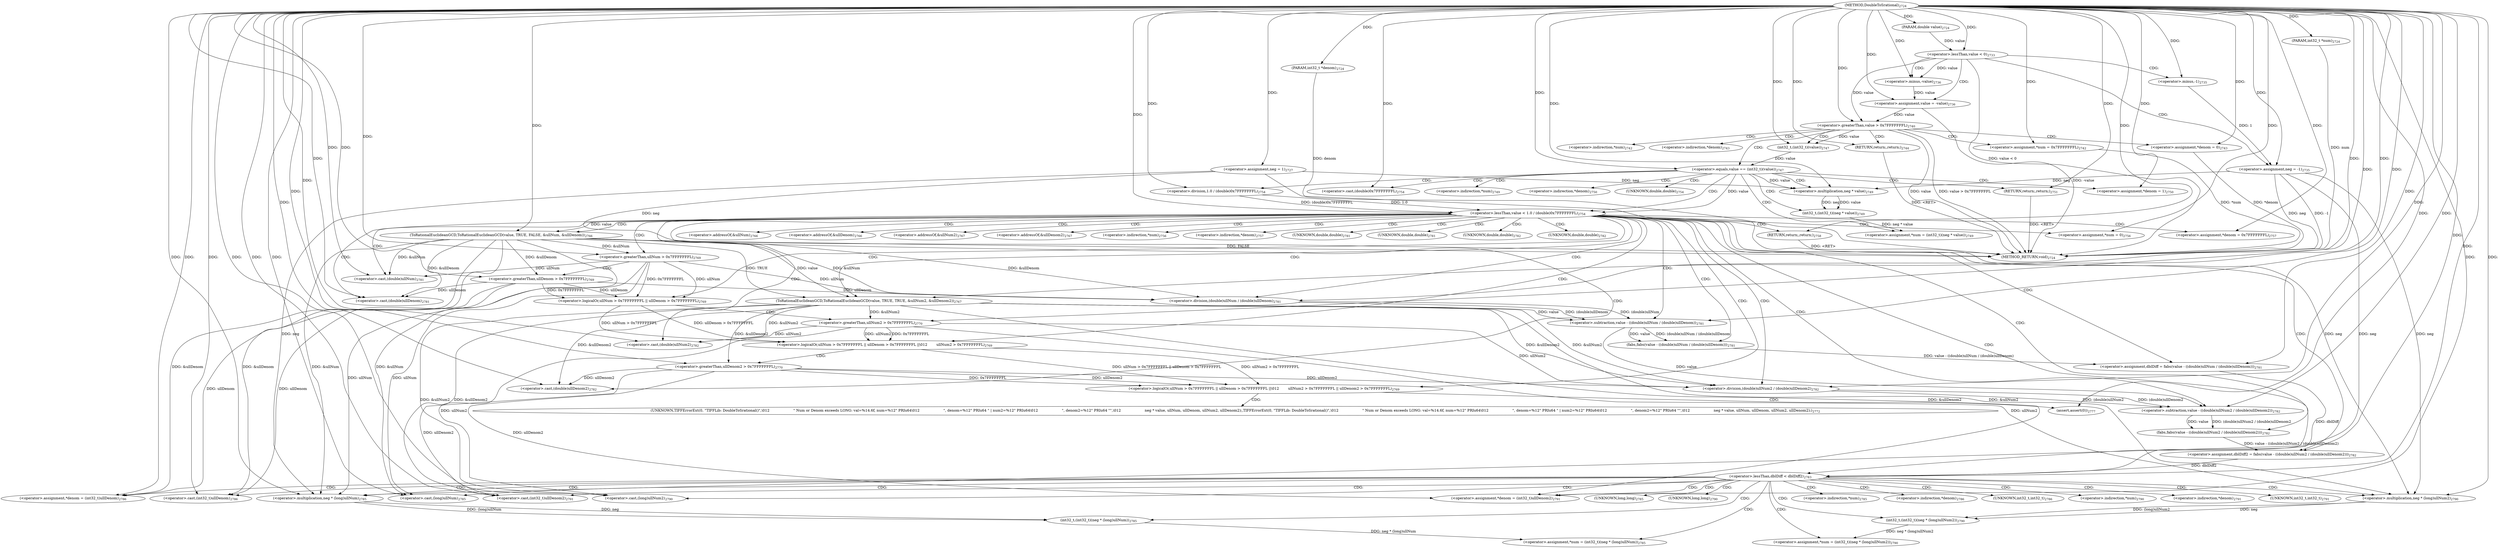 digraph "DoubleToSrational" {  
"71311" [label = <(METHOD,DoubleToSrational)<SUB>2724</SUB>> ]
"71486" [label = <(METHOD_RETURN,void)<SUB>2724</SUB>> ]
"71312" [label = <(PARAM,double value)<SUB>2724</SUB>> ]
"71313" [label = <(PARAM,int32_t *num)<SUB>2724</SUB>> ]
"71314" [label = <(PARAM,int32_t *denom)<SUB>2724</SUB>> ]
"71317" [label = <(&lt;operator&gt;.assignment,neg = 1)<SUB>2727</SUB>> ]
"71389" [label = <(ToRationalEuclideanGCD,ToRationalEuclideanGCD(value, TRUE, FALSE, &amp;ullNum, &amp;ullDenom))<SUB>2766</SUB>> ]
"71397" [label = <(ToRationalEuclideanGCD,ToRationalEuclideanGCD(value, TRUE, TRUE, &amp;ullNum2, &amp;ullDenom2))<SUB>2767</SUB>> ]
"71425" [label = <(&lt;operator&gt;.assignment,dblDiff = fabs(value - ((double)ullNum / (double)ullDenom)))<SUB>2781</SUB>> ]
"71437" [label = <(&lt;operator&gt;.assignment,dblDiff2 = fabs(value - ((double)ullNum2 / (double)ullDenom2)))<SUB>2782</SUB>> ]
"71327" [label = <(&lt;operator&gt;.lessThan,value &lt; 0)<SUB>2733</SUB>> ]
"71340" [label = <(&lt;operator&gt;.greaterThan,value &gt; 0x7FFFFFFFL)<SUB>2740</SUB>> ]
"71354" [label = <(&lt;operator&gt;.equals,value == (int32_t)(value))<SUB>2747</SUB>> ]
"71372" [label = <(&lt;operator&gt;.lessThan,value &lt; 1.0 / (double)0x7FFFFFFFL)<SUB>2754</SUB>> ]
"71406" [label = <(&lt;operator&gt;.logicalOr,ullNum &gt; 0x7FFFFFFFL || ullDenom &gt; 0x7FFFFFFFL ||\012        ullNum2 &gt; 0x7FFFFFFFL || ullDenom2 &gt; 0x7FFFFFFFL)<SUB>2769</SUB>> ]
"71450" [label = <(&lt;operator&gt;.lessThan,dblDiff &lt; dblDiff2)<SUB>2783</SUB>> ]
"71331" [label = <(&lt;operator&gt;.assignment,neg = -1)<SUB>2735</SUB>> ]
"71335" [label = <(&lt;operator&gt;.assignment,value = -value)<SUB>2736</SUB>> ]
"71344" [label = <(&lt;operator&gt;.assignment,*num = 0x7FFFFFFFL)<SUB>2742</SUB>> ]
"71348" [label = <(&lt;operator&gt;.assignment,*denom = 0)<SUB>2743</SUB>> ]
"71352" [label = <(RETURN,return;,return;)<SUB>2744</SUB>> ]
"71359" [label = <(&lt;operator&gt;.assignment,*num = (int32_t)(neg * value))<SUB>2749</SUB>> ]
"71366" [label = <(&lt;operator&gt;.assignment,*denom = 1)<SUB>2750</SUB>> ]
"71370" [label = <(RETURN,return;,return;)<SUB>2751</SUB>> ]
"71380" [label = <(&lt;operator&gt;.assignment,*num = 0)<SUB>2756</SUB>> ]
"71384" [label = <(&lt;operator&gt;.assignment,*denom = 0x7FFFFFFFL)<SUB>2757</SUB>> ]
"71388" [label = <(RETURN,return;,return;)<SUB>2758</SUB>> ]
"71423" [label = <(assert,assert(0))<SUB>2777</SUB>> ]
"71427" [label = <(fabs,fabs(value - ((double)ullNum / (double)ullDenom)))<SUB>2781</SUB>> ]
"71439" [label = <(fabs,fabs(value - ((double)ullNum2 / (double)ullDenom2)))<SUB>2782</SUB>> ]
"71454" [label = <(&lt;operator&gt;.assignment,*num = (int32_t)(neg * (long)ullNum))<SUB>2785</SUB>> ]
"71463" [label = <(&lt;operator&gt;.assignment,*denom = (int32_t)ullDenom)<SUB>2786</SUB>> ]
"71356" [label = <(int32_t,(int32_t)(value))<SUB>2747</SUB>> ]
"71374" [label = <(&lt;operator&gt;.division,1.0 / (double)0x7FFFFFFFL)<SUB>2754</SUB>> ]
"71407" [label = <(&lt;operator&gt;.logicalOr,ullNum &gt; 0x7FFFFFFFL || ullDenom &gt; 0x7FFFFFFFL ||\012        ullNum2 &gt; 0x7FFFFFFFL)<SUB>2769</SUB>> ]
"71418" [label = <(&lt;operator&gt;.greaterThan,ullDenom2 &gt; 0x7FFFFFFFL)<SUB>2770</SUB>> ]
"71428" [label = <(&lt;operator&gt;.subtraction,value - ((double)ullNum / (double)ullDenom))<SUB>2781</SUB>> ]
"71440" [label = <(&lt;operator&gt;.subtraction,value - ((double)ullNum2 / (double)ullDenom2))<SUB>2782</SUB>> ]
"71471" [label = <(&lt;operator&gt;.assignment,*num = (int32_t)(neg * (long)ullNum2))<SUB>2790</SUB>> ]
"71480" [label = <(&lt;operator&gt;.assignment,*denom = (int32_t)ullDenom2)<SUB>2791</SUB>> ]
"71333" [label = <(&lt;operator&gt;.minus,-1)<SUB>2735</SUB>> ]
"71337" [label = <(&lt;operator&gt;.minus,-value)<SUB>2736</SUB>> ]
"71362" [label = <(int32_t,(int32_t)(neg * value))<SUB>2749</SUB>> ]
"71376" [label = <(&lt;operator&gt;.cast,(double)0x7FFFFFFFL)<SUB>2754</SUB>> ]
"71408" [label = <(&lt;operator&gt;.logicalOr,ullNum &gt; 0x7FFFFFFFL || ullDenom &gt; 0x7FFFFFFFL)<SUB>2769</SUB>> ]
"71415" [label = <(&lt;operator&gt;.greaterThan,ullNum2 &gt; 0x7FFFFFFFL)<SUB>2770</SUB>> ]
"71430" [label = <(&lt;operator&gt;.division,(double)ullNum / (double)ullDenom)<SUB>2781</SUB>> ]
"71442" [label = <(&lt;operator&gt;.division,(double)ullNum2 / (double)ullDenom2)<SUB>2782</SUB>> ]
"71457" [label = <(int32_t,(int32_t)(neg * (long)ullNum))<SUB>2785</SUB>> ]
"71466" [label = <(&lt;operator&gt;.cast,(int32_t)ullDenom)<SUB>2786</SUB>> ]
"71363" [label = <(&lt;operator&gt;.multiplication,neg * value)<SUB>2749</SUB>> ]
"71409" [label = <(&lt;operator&gt;.greaterThan,ullNum &gt; 0x7FFFFFFFL)<SUB>2769</SUB>> ]
"71412" [label = <(&lt;operator&gt;.greaterThan,ullDenom &gt; 0x7FFFFFFFL)<SUB>2769</SUB>> ]
"71431" [label = <(&lt;operator&gt;.cast,(double)ullNum)<SUB>2781</SUB>> ]
"71434" [label = <(&lt;operator&gt;.cast,(double)ullDenom)<SUB>2781</SUB>> ]
"71443" [label = <(&lt;operator&gt;.cast,(double)ullNum2)<SUB>2782</SUB>> ]
"71446" [label = <(&lt;operator&gt;.cast,(double)ullDenom2)<SUB>2782</SUB>> ]
"71458" [label = <(&lt;operator&gt;.multiplication,neg * (long)ullNum)<SUB>2785</SUB>> ]
"71474" [label = <(int32_t,(int32_t)(neg * (long)ullNum2))<SUB>2790</SUB>> ]
"71483" [label = <(&lt;operator&gt;.cast,(int32_t)ullDenom2)<SUB>2791</SUB>> ]
"71460" [label = <(&lt;operator&gt;.cast,(long)ullNum)<SUB>2785</SUB>> ]
"71475" [label = <(&lt;operator&gt;.multiplication,neg * (long)ullNum2)<SUB>2790</SUB>> ]
"71477" [label = <(&lt;operator&gt;.cast,(long)ullNum2)<SUB>2790</SUB>> ]
"71393" [label = <(&lt;operator&gt;.addressOf,&amp;ullNum)<SUB>2766</SUB>> ]
"71395" [label = <(&lt;operator&gt;.addressOf,&amp;ullDenom)<SUB>2766</SUB>> ]
"71401" [label = <(&lt;operator&gt;.addressOf,&amp;ullNum2)<SUB>2767</SUB>> ]
"71403" [label = <(&lt;operator&gt;.addressOf,&amp;ullDenom2)<SUB>2767</SUB>> ]
"71422" [label = <(UNKNOWN,TIFFErrorExt(0, &quot;TIFFLib: DoubleToSrational()&quot;,\012                     &quot; Num or Denom exceeds LONG: val=%14.6f, num=%12&quot; PRIu64\012                     &quot;, denom=%12&quot; PRIu64 &quot; | num2=%12&quot; PRIu64\012                     &quot;, denom2=%12&quot; PRIu64 &quot;&quot;,\012                     neg * value, ullNum, ullDenom, ullNum2, ullDenom2);,TIFFErrorExt(0, &quot;TIFFLib: DoubleToSrational()&quot;,\012                     &quot; Num or Denom exceeds LONG: val=%14.6f, num=%12&quot; PRIu64\012                     &quot;, denom=%12&quot; PRIu64 &quot; | num2=%12&quot; PRIu64\012                     &quot;, denom2=%12&quot; PRIu64 &quot;&quot;,\012                     neg * value, ullNum, ullDenom, ullNum2, ullDenom2);)<SUB>2772</SUB>> ]
"71345" [label = <(&lt;operator&gt;.indirection,*num)<SUB>2742</SUB>> ]
"71349" [label = <(&lt;operator&gt;.indirection,*denom)<SUB>2743</SUB>> ]
"71360" [label = <(&lt;operator&gt;.indirection,*num)<SUB>2749</SUB>> ]
"71367" [label = <(&lt;operator&gt;.indirection,*denom)<SUB>2750</SUB>> ]
"71381" [label = <(&lt;operator&gt;.indirection,*num)<SUB>2756</SUB>> ]
"71385" [label = <(&lt;operator&gt;.indirection,*denom)<SUB>2757</SUB>> ]
"71455" [label = <(&lt;operator&gt;.indirection,*num)<SUB>2785</SUB>> ]
"71464" [label = <(&lt;operator&gt;.indirection,*denom)<SUB>2786</SUB>> ]
"71377" [label = <(UNKNOWN,double,double)<SUB>2754</SUB>> ]
"71467" [label = <(UNKNOWN,int32_t,int32_t)<SUB>2786</SUB>> ]
"71472" [label = <(&lt;operator&gt;.indirection,*num)<SUB>2790</SUB>> ]
"71481" [label = <(&lt;operator&gt;.indirection,*denom)<SUB>2791</SUB>> ]
"71432" [label = <(UNKNOWN,double,double)<SUB>2781</SUB>> ]
"71435" [label = <(UNKNOWN,double,double)<SUB>2781</SUB>> ]
"71444" [label = <(UNKNOWN,double,double)<SUB>2782</SUB>> ]
"71447" [label = <(UNKNOWN,double,double)<SUB>2782</SUB>> ]
"71484" [label = <(UNKNOWN,int32_t,int32_t)<SUB>2791</SUB>> ]
"71461" [label = <(UNKNOWN,long,long)<SUB>2785</SUB>> ]
"71478" [label = <(UNKNOWN,long,long)<SUB>2790</SUB>> ]
  "71352" -> "71486"  [ label = "DDG: &lt;RET&gt;"] 
  "71388" -> "71486"  [ label = "DDG: &lt;RET&gt;"] 
  "71370" -> "71486"  [ label = "DDG: &lt;RET&gt;"] 
  "71313" -> "71486"  [ label = "DDG: num"] 
  "71314" -> "71486"  [ label = "DDG: denom"] 
  "71317" -> "71486"  [ label = "DDG: neg"] 
  "71327" -> "71486"  [ label = "DDG: value &lt; 0"] 
  "71331" -> "71486"  [ label = "DDG: neg"] 
  "71331" -> "71486"  [ label = "DDG: -1"] 
  "71335" -> "71486"  [ label = "DDG: -value"] 
  "71340" -> "71486"  [ label = "DDG: value"] 
  "71340" -> "71486"  [ label = "DDG: value &gt; 0x7FFFFFFFL"] 
  "71344" -> "71486"  [ label = "DDG: *num"] 
  "71348" -> "71486"  [ label = "DDG: *denom"] 
  "71389" -> "71486"  [ label = "DDG: FALSE"] 
  "71311" -> "71312"  [ label = "DDG: "] 
  "71311" -> "71313"  [ label = "DDG: "] 
  "71311" -> "71314"  [ label = "DDG: "] 
  "71311" -> "71317"  [ label = "DDG: "] 
  "71427" -> "71425"  [ label = "DDG: value - ((double)ullNum / (double)ullDenom)"] 
  "71439" -> "71437"  [ label = "DDG: value - ((double)ullNum2 / (double)ullDenom2)"] 
  "71372" -> "71389"  [ label = "DDG: value"] 
  "71311" -> "71389"  [ label = "DDG: "] 
  "71389" -> "71397"  [ label = "DDG: value"] 
  "71311" -> "71397"  [ label = "DDG: "] 
  "71389" -> "71397"  [ label = "DDG: TRUE"] 
  "71311" -> "71425"  [ label = "DDG: "] 
  "71311" -> "71437"  [ label = "DDG: "] 
  "71312" -> "71327"  [ label = "DDG: value"] 
  "71311" -> "71327"  [ label = "DDG: "] 
  "71333" -> "71331"  [ label = "DDG: 1"] 
  "71337" -> "71335"  [ label = "DDG: value"] 
  "71327" -> "71340"  [ label = "DDG: value"] 
  "71335" -> "71340"  [ label = "DDG: value"] 
  "71311" -> "71340"  [ label = "DDG: "] 
  "71311" -> "71344"  [ label = "DDG: "] 
  "71311" -> "71348"  [ label = "DDG: "] 
  "71311" -> "71352"  [ label = "DDG: "] 
  "71356" -> "71354"  [ label = "DDG: value"] 
  "71311" -> "71354"  [ label = "DDG: "] 
  "71362" -> "71359"  [ label = "DDG: neg * value"] 
  "71311" -> "71366"  [ label = "DDG: "] 
  "71311" -> "71370"  [ label = "DDG: "] 
  "71354" -> "71372"  [ label = "DDG: value"] 
  "71311" -> "71372"  [ label = "DDG: "] 
  "71374" -> "71372"  [ label = "DDG: 1.0"] 
  "71374" -> "71372"  [ label = "DDG: (double)0x7FFFFFFFL"] 
  "71311" -> "71380"  [ label = "DDG: "] 
  "71311" -> "71384"  [ label = "DDG: "] 
  "71311" -> "71388"  [ label = "DDG: "] 
  "71407" -> "71406"  [ label = "DDG: ullNum &gt; 0x7FFFFFFFL || ullDenom &gt; 0x7FFFFFFFL"] 
  "71407" -> "71406"  [ label = "DDG: ullNum2 &gt; 0x7FFFFFFFL"] 
  "71418" -> "71406"  [ label = "DDG: ullDenom2"] 
  "71418" -> "71406"  [ label = "DDG: 0x7FFFFFFFL"] 
  "71428" -> "71427"  [ label = "DDG: value"] 
  "71428" -> "71427"  [ label = "DDG: (double)ullNum / (double)ullDenom"] 
  "71440" -> "71439"  [ label = "DDG: value"] 
  "71440" -> "71439"  [ label = "DDG: (double)ullNum2 / (double)ullDenom2"] 
  "71425" -> "71450"  [ label = "DDG: dblDiff"] 
  "71311" -> "71450"  [ label = "DDG: "] 
  "71437" -> "71450"  [ label = "DDG: dblDiff2"] 
  "71457" -> "71454"  [ label = "DDG: neg * (long)ullNum"] 
  "71389" -> "71463"  [ label = "DDG: &amp;ullDenom"] 
  "71311" -> "71463"  [ label = "DDG: "] 
  "71412" -> "71463"  [ label = "DDG: ullDenom"] 
  "71311" -> "71331"  [ label = "DDG: "] 
  "71311" -> "71335"  [ label = "DDG: "] 
  "71340" -> "71356"  [ label = "DDG: value"] 
  "71311" -> "71356"  [ label = "DDG: "] 
  "71311" -> "71374"  [ label = "DDG: "] 
  "71408" -> "71407"  [ label = "DDG: ullNum &gt; 0x7FFFFFFFL"] 
  "71408" -> "71407"  [ label = "DDG: ullDenom &gt; 0x7FFFFFFFL"] 
  "71415" -> "71407"  [ label = "DDG: ullNum2"] 
  "71415" -> "71407"  [ label = "DDG: 0x7FFFFFFFL"] 
  "71397" -> "71418"  [ label = "DDG: &amp;ullDenom2"] 
  "71311" -> "71418"  [ label = "DDG: "] 
  "71311" -> "71423"  [ label = "DDG: "] 
  "71397" -> "71428"  [ label = "DDG: value"] 
  "71311" -> "71428"  [ label = "DDG: "] 
  "71430" -> "71428"  [ label = "DDG: (double)ullNum"] 
  "71430" -> "71428"  [ label = "DDG: (double)ullDenom"] 
  "71428" -> "71440"  [ label = "DDG: value"] 
  "71311" -> "71440"  [ label = "DDG: "] 
  "71442" -> "71440"  [ label = "DDG: (double)ullNum2"] 
  "71442" -> "71440"  [ label = "DDG: (double)ullDenom2"] 
  "71474" -> "71471"  [ label = "DDG: neg * (long)ullNum2"] 
  "71397" -> "71480"  [ label = "DDG: &amp;ullDenom2"] 
  "71311" -> "71480"  [ label = "DDG: "] 
  "71418" -> "71480"  [ label = "DDG: ullDenom2"] 
  "71311" -> "71333"  [ label = "DDG: "] 
  "71327" -> "71337"  [ label = "DDG: value"] 
  "71311" -> "71337"  [ label = "DDG: "] 
  "71363" -> "71362"  [ label = "DDG: neg"] 
  "71363" -> "71362"  [ label = "DDG: value"] 
  "71311" -> "71376"  [ label = "DDG: "] 
  "71409" -> "71408"  [ label = "DDG: ullNum"] 
  "71409" -> "71408"  [ label = "DDG: 0x7FFFFFFFL"] 
  "71412" -> "71408"  [ label = "DDG: ullDenom"] 
  "71412" -> "71408"  [ label = "DDG: 0x7FFFFFFFL"] 
  "71397" -> "71415"  [ label = "DDG: &amp;ullNum2"] 
  "71311" -> "71415"  [ label = "DDG: "] 
  "71389" -> "71430"  [ label = "DDG: &amp;ullNum"] 
  "71409" -> "71430"  [ label = "DDG: ullNum"] 
  "71311" -> "71430"  [ label = "DDG: "] 
  "71389" -> "71430"  [ label = "DDG: &amp;ullDenom"] 
  "71412" -> "71430"  [ label = "DDG: ullDenom"] 
  "71397" -> "71442"  [ label = "DDG: &amp;ullNum2"] 
  "71415" -> "71442"  [ label = "DDG: ullNum2"] 
  "71311" -> "71442"  [ label = "DDG: "] 
  "71397" -> "71442"  [ label = "DDG: &amp;ullDenom2"] 
  "71418" -> "71442"  [ label = "DDG: ullDenom2"] 
  "71458" -> "71457"  [ label = "DDG: neg"] 
  "71458" -> "71457"  [ label = "DDG: (long)ullNum"] 
  "71389" -> "71466"  [ label = "DDG: &amp;ullDenom"] 
  "71311" -> "71466"  [ label = "DDG: "] 
  "71412" -> "71466"  [ label = "DDG: ullDenom"] 
  "71317" -> "71363"  [ label = "DDG: neg"] 
  "71331" -> "71363"  [ label = "DDG: neg"] 
  "71311" -> "71363"  [ label = "DDG: "] 
  "71354" -> "71363"  [ label = "DDG: value"] 
  "71389" -> "71409"  [ label = "DDG: &amp;ullNum"] 
  "71311" -> "71409"  [ label = "DDG: "] 
  "71389" -> "71412"  [ label = "DDG: &amp;ullDenom"] 
  "71311" -> "71412"  [ label = "DDG: "] 
  "71389" -> "71431"  [ label = "DDG: &amp;ullNum"] 
  "71409" -> "71431"  [ label = "DDG: ullNum"] 
  "71311" -> "71431"  [ label = "DDG: "] 
  "71389" -> "71434"  [ label = "DDG: &amp;ullDenom"] 
  "71412" -> "71434"  [ label = "DDG: ullDenom"] 
  "71311" -> "71434"  [ label = "DDG: "] 
  "71397" -> "71443"  [ label = "DDG: &amp;ullNum2"] 
  "71415" -> "71443"  [ label = "DDG: ullNum2"] 
  "71311" -> "71443"  [ label = "DDG: "] 
  "71397" -> "71446"  [ label = "DDG: &amp;ullDenom2"] 
  "71418" -> "71446"  [ label = "DDG: ullDenom2"] 
  "71311" -> "71446"  [ label = "DDG: "] 
  "71317" -> "71458"  [ label = "DDG: neg"] 
  "71331" -> "71458"  [ label = "DDG: neg"] 
  "71311" -> "71458"  [ label = "DDG: "] 
  "71389" -> "71458"  [ label = "DDG: &amp;ullNum"] 
  "71409" -> "71458"  [ label = "DDG: ullNum"] 
  "71475" -> "71474"  [ label = "DDG: neg"] 
  "71475" -> "71474"  [ label = "DDG: (long)ullNum2"] 
  "71397" -> "71483"  [ label = "DDG: &amp;ullDenom2"] 
  "71311" -> "71483"  [ label = "DDG: "] 
  "71418" -> "71483"  [ label = "DDG: ullDenom2"] 
  "71389" -> "71460"  [ label = "DDG: &amp;ullNum"] 
  "71311" -> "71460"  [ label = "DDG: "] 
  "71409" -> "71460"  [ label = "DDG: ullNum"] 
  "71317" -> "71475"  [ label = "DDG: neg"] 
  "71331" -> "71475"  [ label = "DDG: neg"] 
  "71311" -> "71475"  [ label = "DDG: "] 
  "71397" -> "71475"  [ label = "DDG: &amp;ullNum2"] 
  "71415" -> "71475"  [ label = "DDG: ullNum2"] 
  "71397" -> "71477"  [ label = "DDG: &amp;ullNum2"] 
  "71311" -> "71477"  [ label = "DDG: "] 
  "71415" -> "71477"  [ label = "DDG: ullNum2"] 
  "71327" -> "71333"  [ label = "CDG: "] 
  "71327" -> "71335"  [ label = "CDG: "] 
  "71327" -> "71331"  [ label = "CDG: "] 
  "71327" -> "71337"  [ label = "CDG: "] 
  "71340" -> "71349"  [ label = "CDG: "] 
  "71340" -> "71348"  [ label = "CDG: "] 
  "71340" -> "71345"  [ label = "CDG: "] 
  "71340" -> "71356"  [ label = "CDG: "] 
  "71340" -> "71354"  [ label = "CDG: "] 
  "71340" -> "71344"  [ label = "CDG: "] 
  "71340" -> "71352"  [ label = "CDG: "] 
  "71354" -> "71367"  [ label = "CDG: "] 
  "71354" -> "71366"  [ label = "CDG: "] 
  "71354" -> "71377"  [ label = "CDG: "] 
  "71354" -> "71376"  [ label = "CDG: "] 
  "71354" -> "71362"  [ label = "CDG: "] 
  "71354" -> "71360"  [ label = "CDG: "] 
  "71354" -> "71370"  [ label = "CDG: "] 
  "71354" -> "71372"  [ label = "CDG: "] 
  "71354" -> "71363"  [ label = "CDG: "] 
  "71354" -> "71359"  [ label = "CDG: "] 
  "71354" -> "71374"  [ label = "CDG: "] 
  "71372" -> "71409"  [ label = "CDG: "] 
  "71372" -> "71393"  [ label = "CDG: "] 
  "71372" -> "71443"  [ label = "CDG: "] 
  "71372" -> "71444"  [ label = "CDG: "] 
  "71372" -> "71427"  [ label = "CDG: "] 
  "71372" -> "71439"  [ label = "CDG: "] 
  "71372" -> "71403"  [ label = "CDG: "] 
  "71372" -> "71432"  [ label = "CDG: "] 
  "71372" -> "71437"  [ label = "CDG: "] 
  "71372" -> "71384"  [ label = "CDG: "] 
  "71372" -> "71442"  [ label = "CDG: "] 
  "71372" -> "71395"  [ label = "CDG: "] 
  "71372" -> "71407"  [ label = "CDG: "] 
  "71372" -> "71388"  [ label = "CDG: "] 
  "71372" -> "71435"  [ label = "CDG: "] 
  "71372" -> "71440"  [ label = "CDG: "] 
  "71372" -> "71425"  [ label = "CDG: "] 
  "71372" -> "71397"  [ label = "CDG: "] 
  "71372" -> "71428"  [ label = "CDG: "] 
  "71372" -> "71401"  [ label = "CDG: "] 
  "71372" -> "71381"  [ label = "CDG: "] 
  "71372" -> "71389"  [ label = "CDG: "] 
  "71372" -> "71447"  [ label = "CDG: "] 
  "71372" -> "71430"  [ label = "CDG: "] 
  "71372" -> "71380"  [ label = "CDG: "] 
  "71372" -> "71450"  [ label = "CDG: "] 
  "71372" -> "71406"  [ label = "CDG: "] 
  "71372" -> "71385"  [ label = "CDG: "] 
  "71372" -> "71408"  [ label = "CDG: "] 
  "71372" -> "71434"  [ label = "CDG: "] 
  "71372" -> "71446"  [ label = "CDG: "] 
  "71372" -> "71431"  [ label = "CDG: "] 
  "71406" -> "71423"  [ label = "CDG: "] 
  "71406" -> "71422"  [ label = "CDG: "] 
  "71450" -> "71460"  [ label = "CDG: "] 
  "71450" -> "71461"  [ label = "CDG: "] 
  "71450" -> "71477"  [ label = "CDG: "] 
  "71450" -> "71480"  [ label = "CDG: "] 
  "71450" -> "71467"  [ label = "CDG: "] 
  "71450" -> "71471"  [ label = "CDG: "] 
  "71450" -> "71458"  [ label = "CDG: "] 
  "71450" -> "71455"  [ label = "CDG: "] 
  "71450" -> "71481"  [ label = "CDG: "] 
  "71450" -> "71463"  [ label = "CDG: "] 
  "71450" -> "71478"  [ label = "CDG: "] 
  "71450" -> "71483"  [ label = "CDG: "] 
  "71450" -> "71472"  [ label = "CDG: "] 
  "71450" -> "71475"  [ label = "CDG: "] 
  "71450" -> "71466"  [ label = "CDG: "] 
  "71450" -> "71457"  [ label = "CDG: "] 
  "71450" -> "71474"  [ label = "CDG: "] 
  "71450" -> "71484"  [ label = "CDG: "] 
  "71450" -> "71464"  [ label = "CDG: "] 
  "71450" -> "71454"  [ label = "CDG: "] 
  "71407" -> "71418"  [ label = "CDG: "] 
  "71408" -> "71415"  [ label = "CDG: "] 
  "71409" -> "71412"  [ label = "CDG: "] 
}
